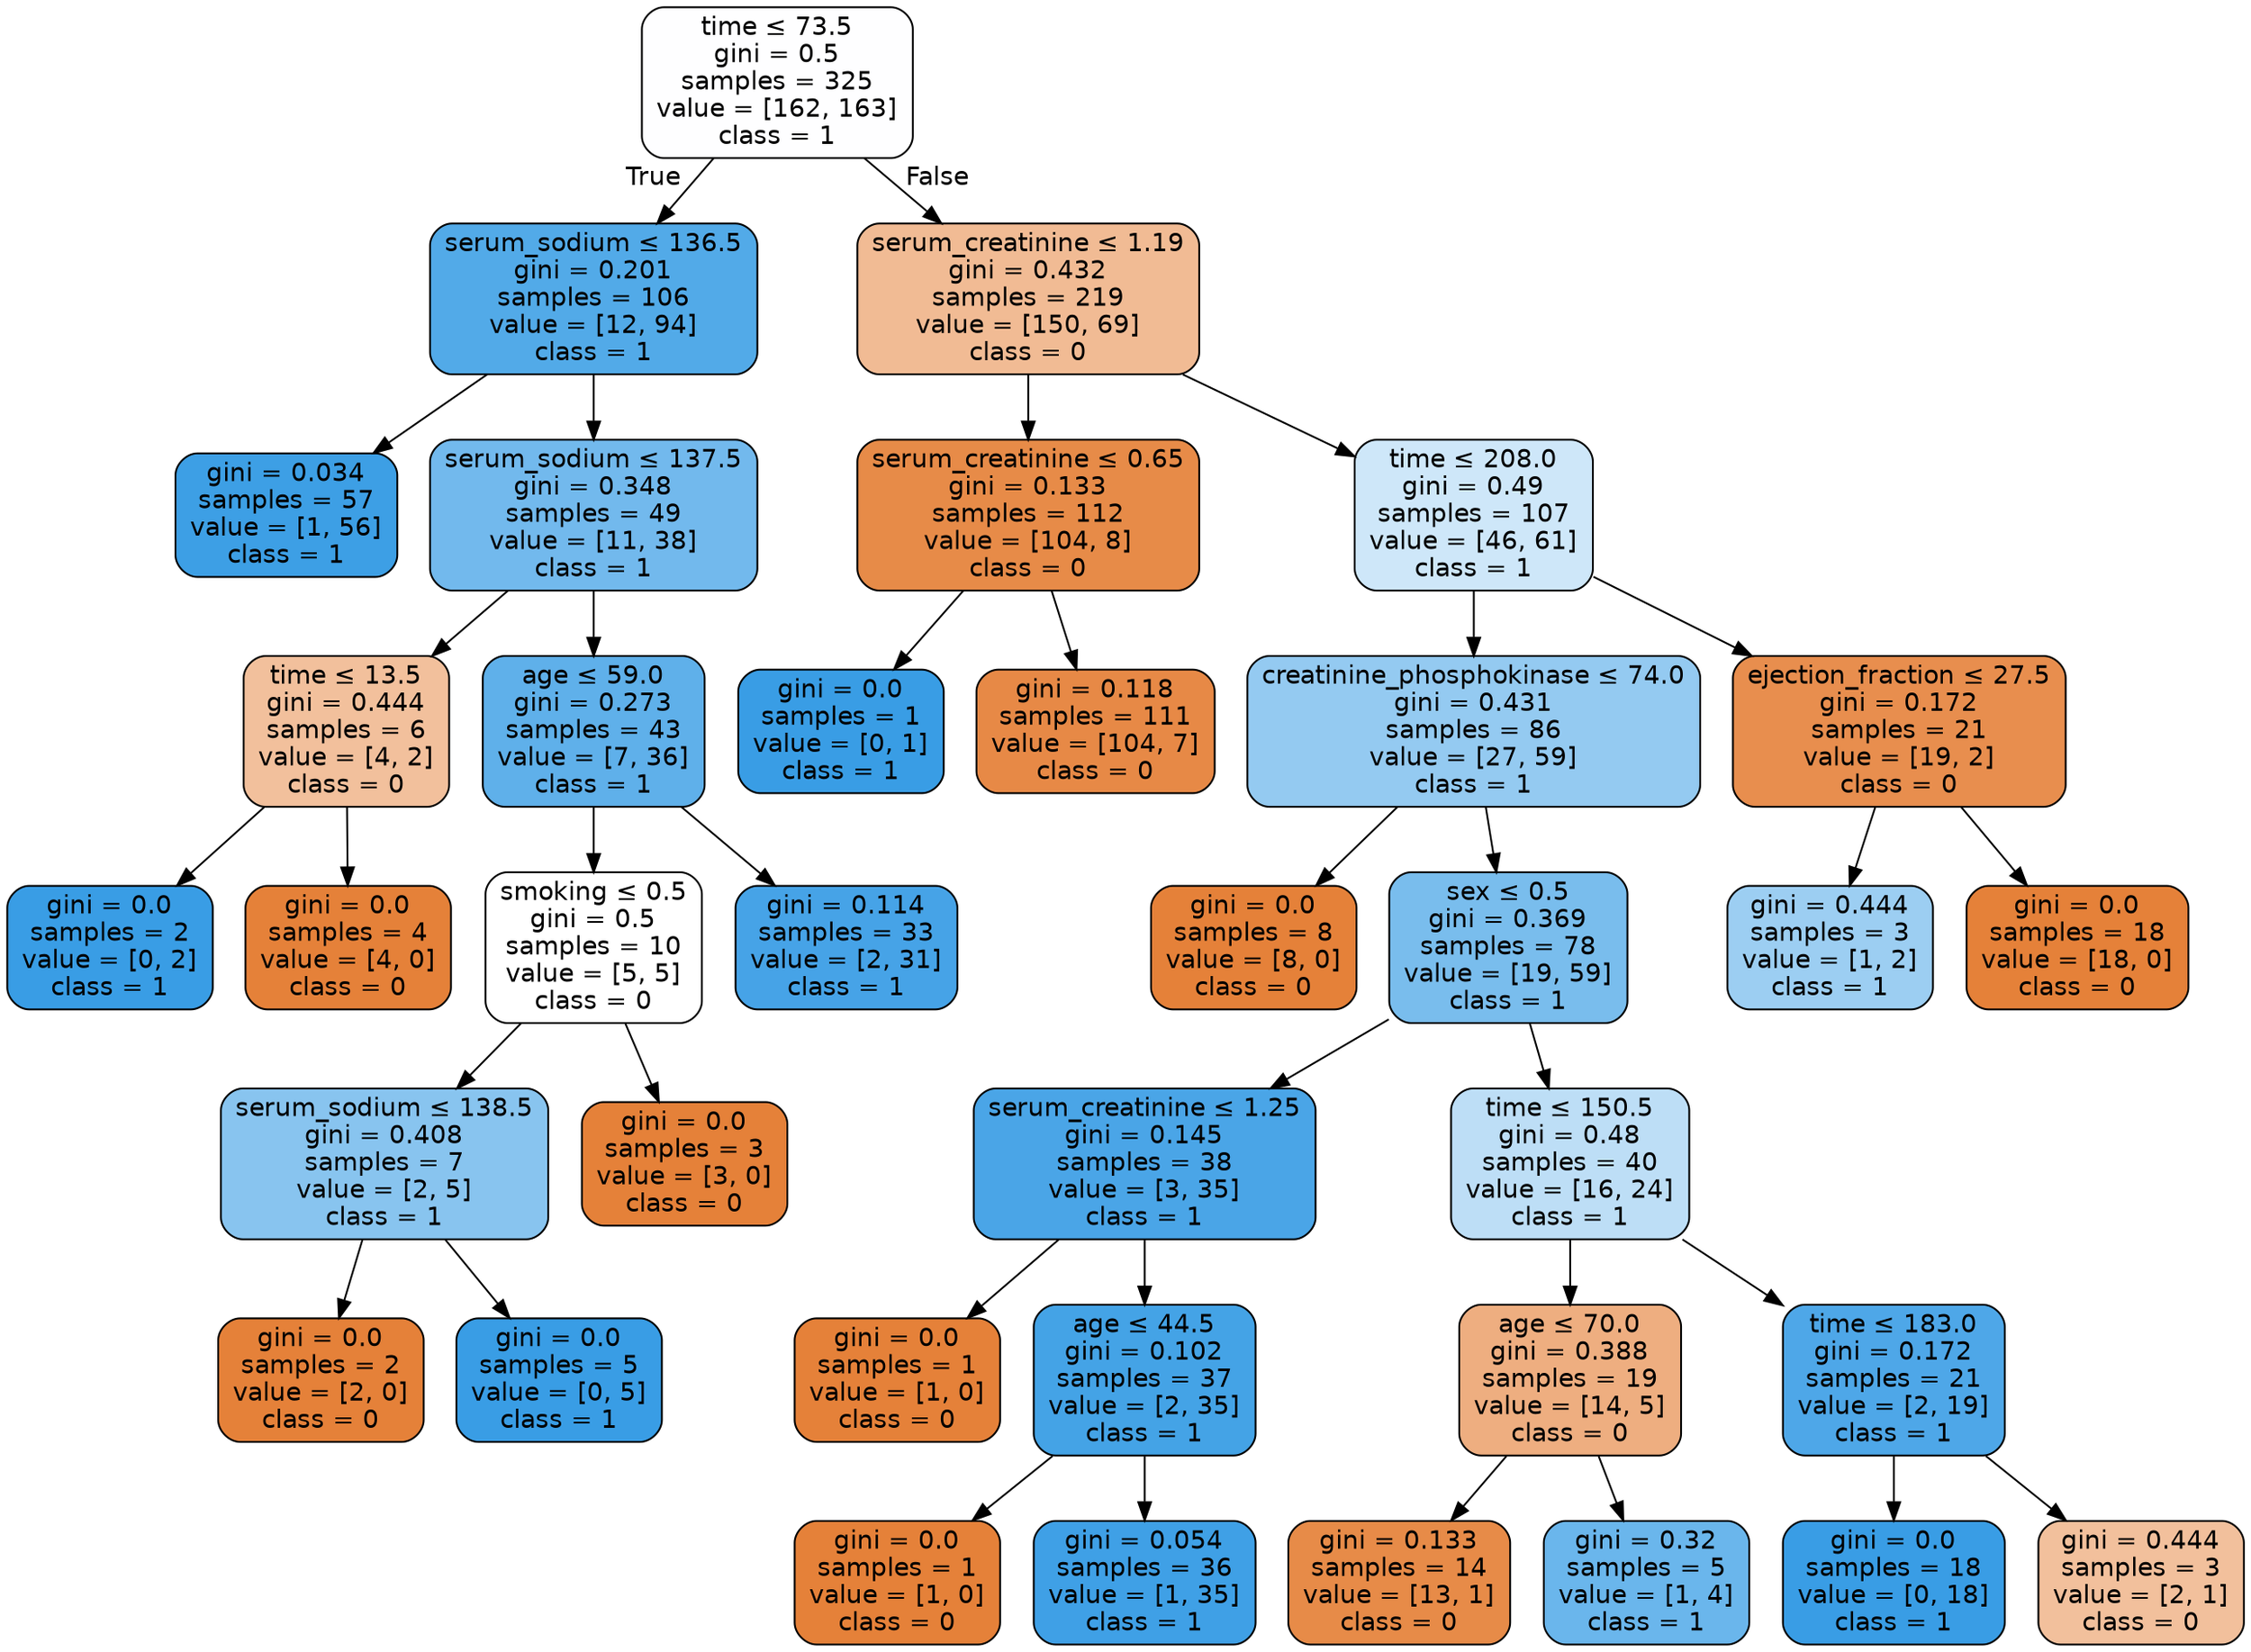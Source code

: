 digraph Tree {
node [shape=box, style="filled, rounded", color="black", fontname=helvetica] ;
edge [fontname=helvetica] ;
0 [label=<time &le; 73.5<br/>gini = 0.5<br/>samples = 325<br/>value = [162, 163]<br/>class = 1>, fillcolor="#fefeff"] ;
1 [label=<serum_sodium &le; 136.5<br/>gini = 0.201<br/>samples = 106<br/>value = [12, 94]<br/>class = 1>, fillcolor="#52aae8"] ;
0 -> 1 [labeldistance=2.5, labelangle=45, headlabel="True"] ;
2 [label=<gini = 0.034<br/>samples = 57<br/>value = [1, 56]<br/>class = 1>, fillcolor="#3d9fe5"] ;
1 -> 2 ;
3 [label=<serum_sodium &le; 137.5<br/>gini = 0.348<br/>samples = 49<br/>value = [11, 38]<br/>class = 1>, fillcolor="#72b9ed"] ;
1 -> 3 ;
4 [label=<time &le; 13.5<br/>gini = 0.444<br/>samples = 6<br/>value = [4, 2]<br/>class = 0>, fillcolor="#f2c09c"] ;
3 -> 4 ;
5 [label=<gini = 0.0<br/>samples = 2<br/>value = [0, 2]<br/>class = 1>, fillcolor="#399de5"] ;
4 -> 5 ;
6 [label=<gini = 0.0<br/>samples = 4<br/>value = [4, 0]<br/>class = 0>, fillcolor="#e58139"] ;
4 -> 6 ;
7 [label=<age &le; 59.0<br/>gini = 0.273<br/>samples = 43<br/>value = [7, 36]<br/>class = 1>, fillcolor="#5fb0ea"] ;
3 -> 7 ;
8 [label=<smoking &le; 0.5<br/>gini = 0.5<br/>samples = 10<br/>value = [5, 5]<br/>class = 0>, fillcolor="#ffffff"] ;
7 -> 8 ;
9 [label=<serum_sodium &le; 138.5<br/>gini = 0.408<br/>samples = 7<br/>value = [2, 5]<br/>class = 1>, fillcolor="#88c4ef"] ;
8 -> 9 ;
10 [label=<gini = 0.0<br/>samples = 2<br/>value = [2, 0]<br/>class = 0>, fillcolor="#e58139"] ;
9 -> 10 ;
11 [label=<gini = 0.0<br/>samples = 5<br/>value = [0, 5]<br/>class = 1>, fillcolor="#399de5"] ;
9 -> 11 ;
12 [label=<gini = 0.0<br/>samples = 3<br/>value = [3, 0]<br/>class = 0>, fillcolor="#e58139"] ;
8 -> 12 ;
13 [label=<gini = 0.114<br/>samples = 33<br/>value = [2, 31]<br/>class = 1>, fillcolor="#46a3e7"] ;
7 -> 13 ;
14 [label=<serum_creatinine &le; 1.19<br/>gini = 0.432<br/>samples = 219<br/>value = [150, 69]<br/>class = 0>, fillcolor="#f1bb94"] ;
0 -> 14 [labeldistance=2.5, labelangle=-45, headlabel="False"] ;
15 [label=<serum_creatinine &le; 0.65<br/>gini = 0.133<br/>samples = 112<br/>value = [104, 8]<br/>class = 0>, fillcolor="#e78b48"] ;
14 -> 15 ;
16 [label=<gini = 0.0<br/>samples = 1<br/>value = [0, 1]<br/>class = 1>, fillcolor="#399de5"] ;
15 -> 16 ;
17 [label=<gini = 0.118<br/>samples = 111<br/>value = [104, 7]<br/>class = 0>, fillcolor="#e78946"] ;
15 -> 17 ;
18 [label=<time &le; 208.0<br/>gini = 0.49<br/>samples = 107<br/>value = [46, 61]<br/>class = 1>, fillcolor="#cee7f9"] ;
14 -> 18 ;
19 [label=<creatinine_phosphokinase &le; 74.0<br/>gini = 0.431<br/>samples = 86<br/>value = [27, 59]<br/>class = 1>, fillcolor="#94caf1"] ;
18 -> 19 ;
20 [label=<gini = 0.0<br/>samples = 8<br/>value = [8, 0]<br/>class = 0>, fillcolor="#e58139"] ;
19 -> 20 ;
21 [label=<sex &le; 0.5<br/>gini = 0.369<br/>samples = 78<br/>value = [19, 59]<br/>class = 1>, fillcolor="#79bded"] ;
19 -> 21 ;
22 [label=<serum_creatinine &le; 1.25<br/>gini = 0.145<br/>samples = 38<br/>value = [3, 35]<br/>class = 1>, fillcolor="#4aa5e7"] ;
21 -> 22 ;
23 [label=<gini = 0.0<br/>samples = 1<br/>value = [1, 0]<br/>class = 0>, fillcolor="#e58139"] ;
22 -> 23 ;
24 [label=<age &le; 44.5<br/>gini = 0.102<br/>samples = 37<br/>value = [2, 35]<br/>class = 1>, fillcolor="#44a3e6"] ;
22 -> 24 ;
25 [label=<gini = 0.0<br/>samples = 1<br/>value = [1, 0]<br/>class = 0>, fillcolor="#e58139"] ;
24 -> 25 ;
26 [label=<gini = 0.054<br/>samples = 36<br/>value = [1, 35]<br/>class = 1>, fillcolor="#3fa0e6"] ;
24 -> 26 ;
27 [label=<time &le; 150.5<br/>gini = 0.48<br/>samples = 40<br/>value = [16, 24]<br/>class = 1>, fillcolor="#bddef6"] ;
21 -> 27 ;
28 [label=<age &le; 70.0<br/>gini = 0.388<br/>samples = 19<br/>value = [14, 5]<br/>class = 0>, fillcolor="#eeae80"] ;
27 -> 28 ;
29 [label=<gini = 0.133<br/>samples = 14<br/>value = [13, 1]<br/>class = 0>, fillcolor="#e78b48"] ;
28 -> 29 ;
30 [label=<gini = 0.32<br/>samples = 5<br/>value = [1, 4]<br/>class = 1>, fillcolor="#6ab6ec"] ;
28 -> 30 ;
31 [label=<time &le; 183.0<br/>gini = 0.172<br/>samples = 21<br/>value = [2, 19]<br/>class = 1>, fillcolor="#4ea7e8"] ;
27 -> 31 ;
32 [label=<gini = 0.0<br/>samples = 18<br/>value = [0, 18]<br/>class = 1>, fillcolor="#399de5"] ;
31 -> 32 ;
33 [label=<gini = 0.444<br/>samples = 3<br/>value = [2, 1]<br/>class = 0>, fillcolor="#f2c09c"] ;
31 -> 33 ;
34 [label=<ejection_fraction &le; 27.5<br/>gini = 0.172<br/>samples = 21<br/>value = [19, 2]<br/>class = 0>, fillcolor="#e88e4e"] ;
18 -> 34 ;
35 [label=<gini = 0.444<br/>samples = 3<br/>value = [1, 2]<br/>class = 1>, fillcolor="#9ccef2"] ;
34 -> 35 ;
36 [label=<gini = 0.0<br/>samples = 18<br/>value = [18, 0]<br/>class = 0>, fillcolor="#e58139"] ;
34 -> 36 ;
}